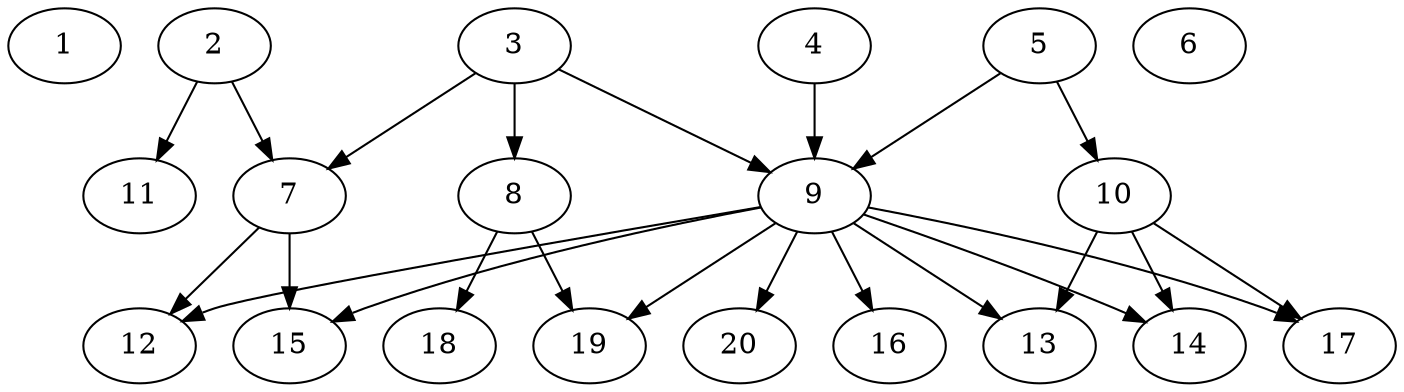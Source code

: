 // DAG automatically generated by daggen at Sat Jul 27 15:38:39 2019
// ./daggen --dot -n 20 --ccr 0.3 --fat 0.7 --regular 0.5 --density 0.4 --mindata 5242880 --maxdata 52428800 
digraph G {
  1 [size="28023467", alpha="0.08", expect_size="8407040"] 
  2 [size="57931093", alpha="0.11", expect_size="17379328"] 
  2 -> 7 [size ="17379328"]
  2 -> 11 [size ="17379328"]
  3 [size="137256960", alpha="0.05", expect_size="41177088"] 
  3 -> 7 [size ="41177088"]
  3 -> 8 [size ="41177088"]
  3 -> 9 [size ="41177088"]
  4 [size="107776000", alpha="0.19", expect_size="32332800"] 
  4 -> 9 [size ="32332800"]
  5 [size="78035627", alpha="0.02", expect_size="23410688"] 
  5 -> 9 [size ="23410688"]
  5 -> 10 [size ="23410688"]
  6 [size="54944427", alpha="0.01", expect_size="16483328"] 
  7 [size="38423893", alpha="0.11", expect_size="11527168"] 
  7 -> 12 [size ="11527168"]
  7 -> 15 [size ="11527168"]
  8 [size="18674347", alpha="0.02", expect_size="5602304"] 
  8 -> 18 [size ="5602304"]
  8 -> 19 [size ="5602304"]
  9 [size="121569280", alpha="0.19", expect_size="36470784"] 
  9 -> 12 [size ="36470784"]
  9 -> 13 [size ="36470784"]
  9 -> 14 [size ="36470784"]
  9 -> 15 [size ="36470784"]
  9 -> 16 [size ="36470784"]
  9 -> 17 [size ="36470784"]
  9 -> 19 [size ="36470784"]
  9 -> 20 [size ="36470784"]
  10 [size="104796160", alpha="0.04", expect_size="31438848"] 
  10 -> 13 [size ="31438848"]
  10 -> 14 [size ="31438848"]
  10 -> 17 [size ="31438848"]
  11 [size="97757867", alpha="0.11", expect_size="29327360"] 
  12 [size="164270080", alpha="0.08", expect_size="49281024"] 
  13 [size="97413120", alpha="0.18", expect_size="29223936"] 
  14 [size="137052160", alpha="0.02", expect_size="41115648"] 
  15 [size="129491627", alpha="0.16", expect_size="38847488"] 
  16 [size="145909760", alpha="0.18", expect_size="43772928"] 
  17 [size="157054293", alpha="0.10", expect_size="47116288"] 
  18 [size="87258453", alpha="0.19", expect_size="26177536"] 
  19 [size="106765653", alpha="0.04", expect_size="32029696"] 
  20 [size="99297280", alpha="0.15", expect_size="29789184"] 
}
